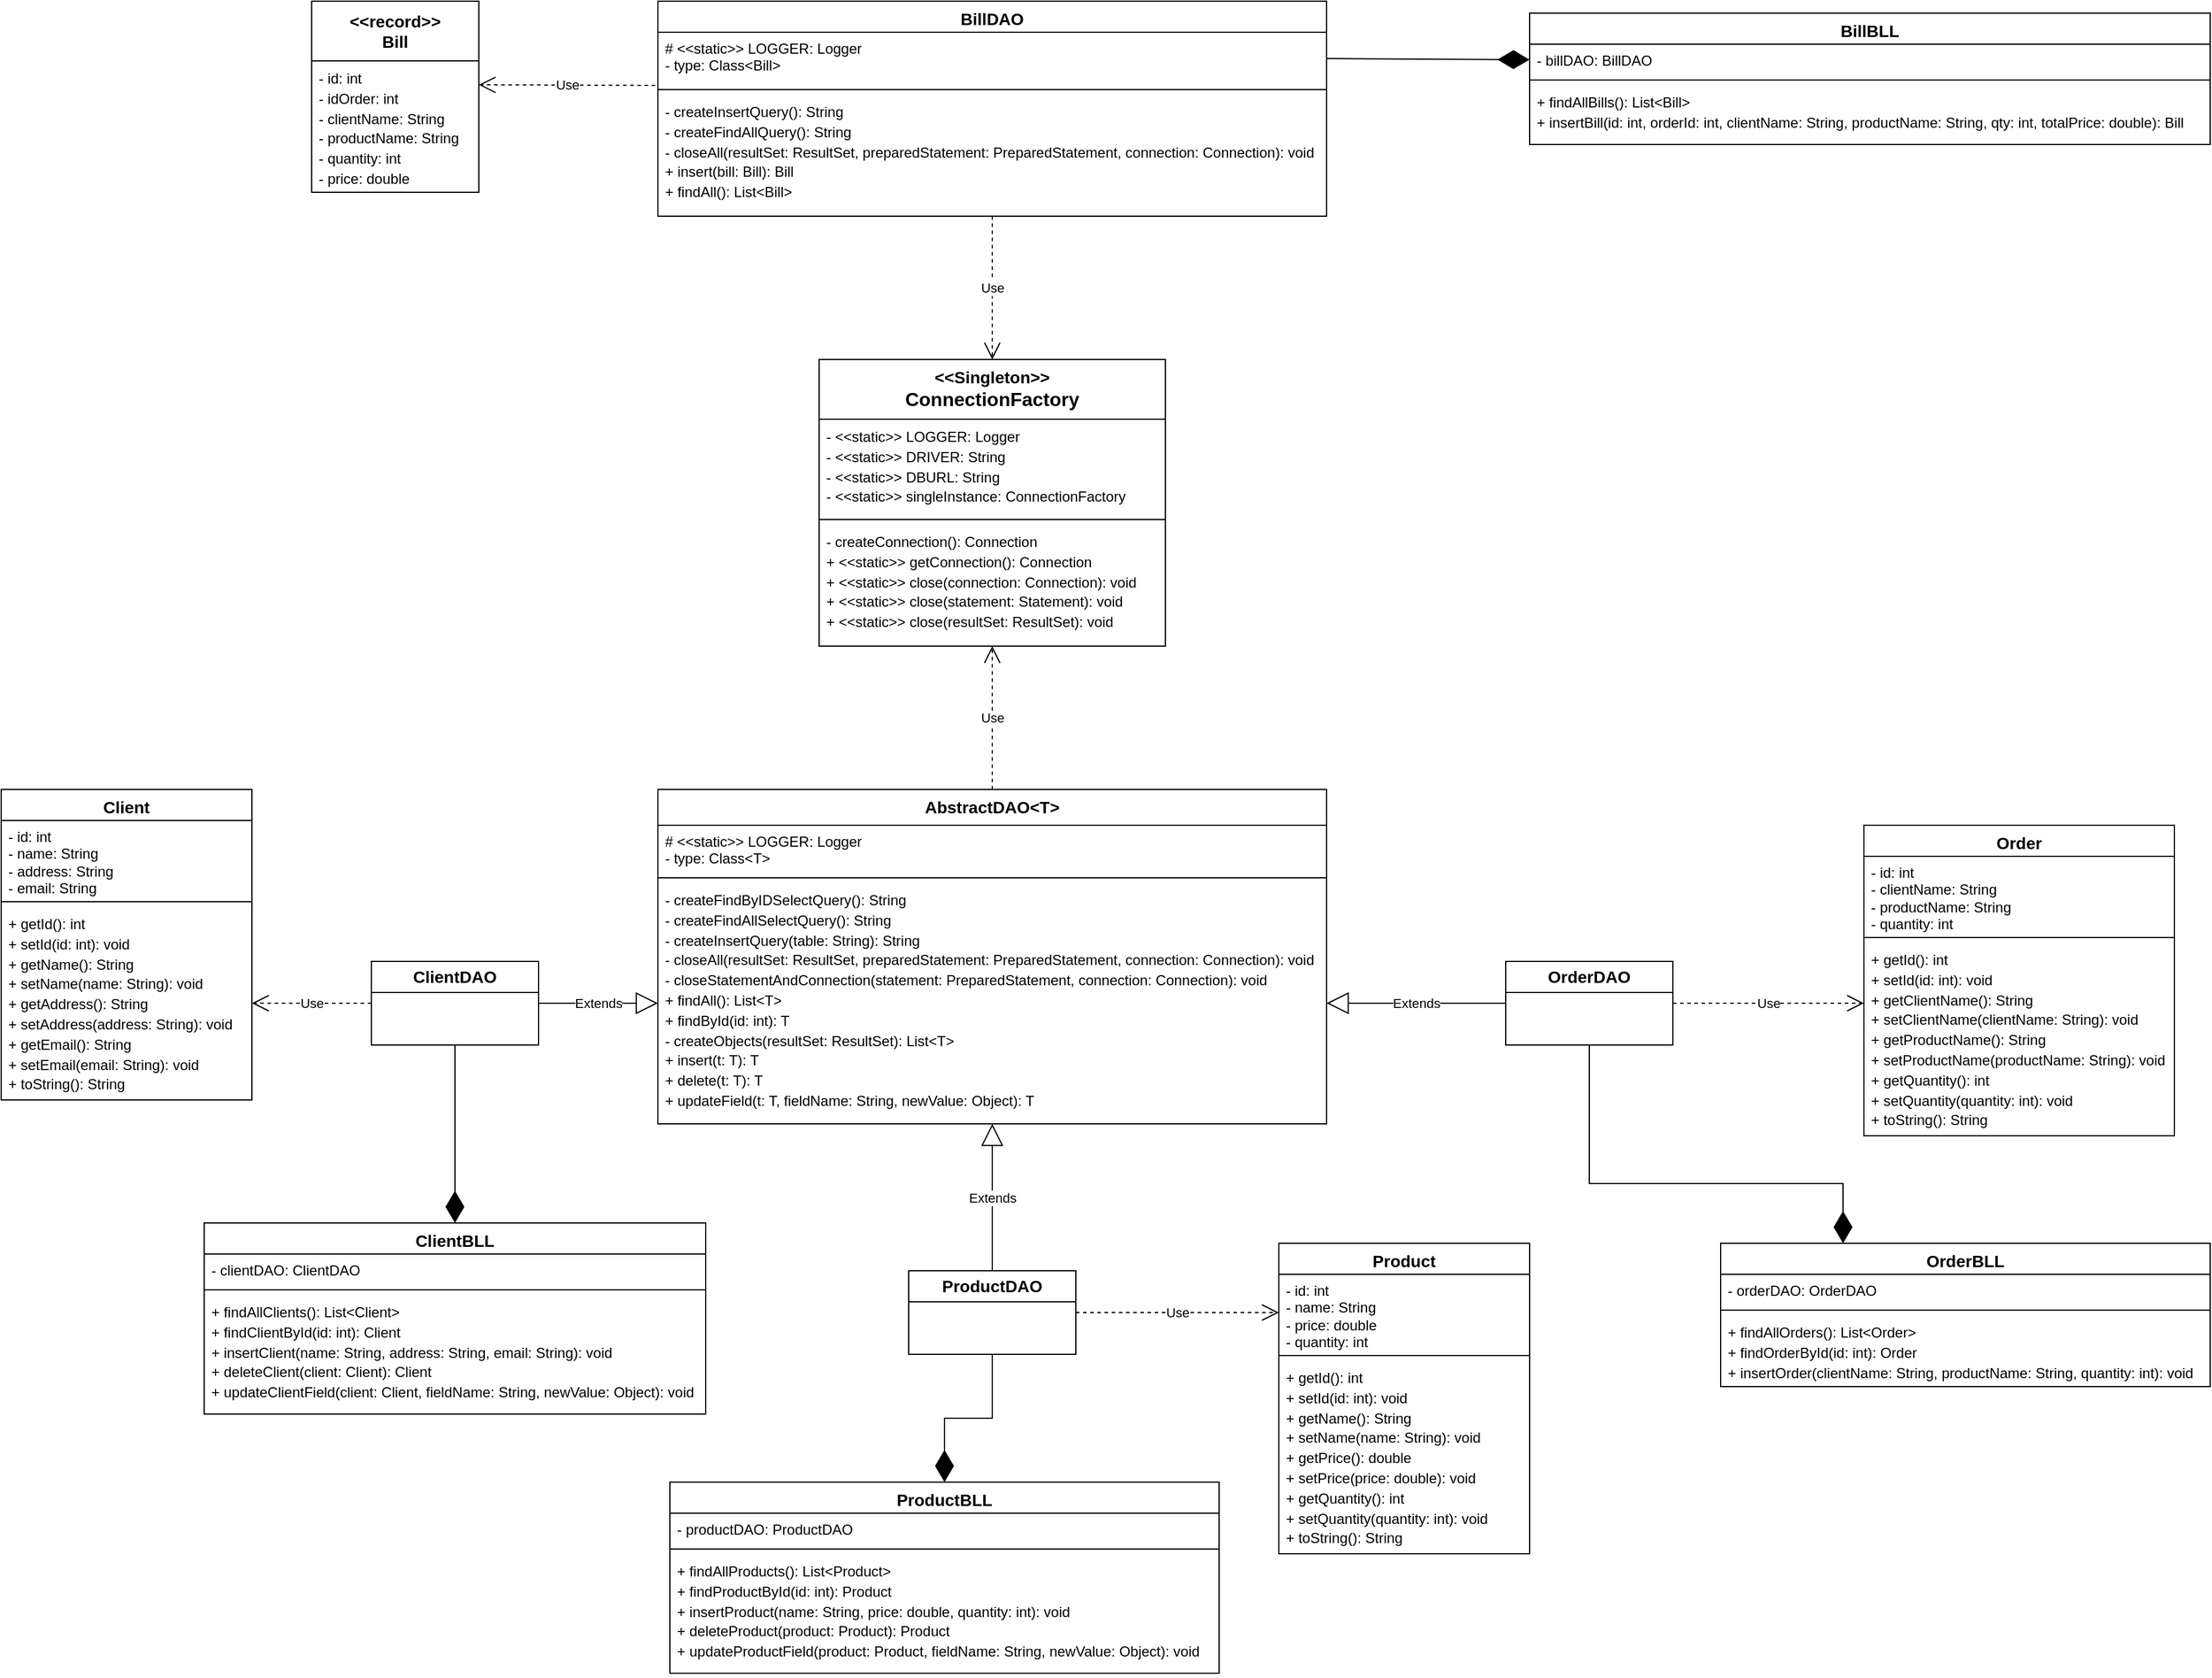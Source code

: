 <mxfile version="27.0.5">
  <diagram name="Page-1" id="NTlF6eVsKTg_fFWOEzUQ">
    <mxGraphModel dx="2403" dy="1633" grid="1" gridSize="10" guides="1" tooltips="1" connect="1" arrows="1" fold="1" page="1" pageScale="1" pageWidth="1100" pageHeight="850" math="0" shadow="0">
      <root>
        <mxCell id="0" />
        <mxCell id="1" parent="0" />
        <mxCell id="aXGKchKm-LHATg6tJ5OV-1" value="&lt;font style=&quot;font-size: 14px;&quot; face=&quot;Helvetica&quot;&gt;AbstractDAO&amp;lt;T&amp;gt;&lt;/font&gt;" style="swimlane;fontStyle=1;align=center;verticalAlign=top;childLayout=stackLayout;horizontal=1;startSize=30;horizontalStack=0;resizeParent=1;resizeParentMax=0;resizeLast=0;collapsible=1;marginBottom=0;whiteSpace=wrap;html=1;" vertex="1" parent="1">
          <mxGeometry x="-500" y="60" width="560" height="280" as="geometry" />
        </mxCell>
        <mxCell id="aXGKchKm-LHATg6tJ5OV-2" value="&lt;font style=&quot;font-size: 12px;&quot;&gt;# &amp;lt;&amp;lt;static&amp;gt;&amp;gt; LOGGER: Logger&lt;/font&gt;&lt;div&gt;- type: Class&amp;lt;T&amp;gt;&lt;br&gt;&lt;div&gt;&lt;font style=&quot;font-size: 12px;&quot;&gt;&amp;nbsp;&amp;nbsp;&lt;/font&gt;&lt;/div&gt;&lt;/div&gt;" style="text;strokeColor=none;fillColor=none;align=left;verticalAlign=top;spacingLeft=4;spacingRight=4;overflow=hidden;rotatable=0;points=[[0,0.5],[1,0.5]];portConstraint=eastwest;whiteSpace=wrap;html=1;" vertex="1" parent="aXGKchKm-LHATg6tJ5OV-1">
          <mxGeometry y="30" width="560" height="40" as="geometry" />
        </mxCell>
        <mxCell id="aXGKchKm-LHATg6tJ5OV-3" value="" style="line;strokeWidth=1;fillColor=none;align=left;verticalAlign=middle;spacingTop=-1;spacingLeft=3;spacingRight=3;rotatable=0;labelPosition=right;points=[];portConstraint=eastwest;strokeColor=inherit;" vertex="1" parent="aXGKchKm-LHATg6tJ5OV-1">
          <mxGeometry y="70" width="560" height="8" as="geometry" />
        </mxCell>
        <mxCell id="aXGKchKm-LHATg6tJ5OV-4" value="&lt;div style=&quot;line-height: 140%;&quot;&gt;- createFindByIDSelectQuery(): String&lt;div&gt;- createFindAllSelectQuery(): String&lt;/div&gt;&lt;div&gt;- createInsertQuery(table: String): String&lt;/div&gt;&lt;div&gt;- closeAll(resultSet: ResultSet, preparedStatement: PreparedStatement, connection: Connection): void&lt;/div&gt;&lt;div&gt;- closeStatementAndConnection(statement: PreparedStatement, connection: Connection): void&lt;/div&gt;&lt;div&gt;+ findAll(): List&amp;lt;T&amp;gt;&lt;/div&gt;&lt;div&gt;+ findById(id: int): T&lt;/div&gt;&lt;div&gt;- createObjects(resultSet: ResultSet): List&amp;lt;T&amp;gt;&lt;/div&gt;&lt;div&gt;+ insert(t: T): T&lt;/div&gt;&lt;div&gt;+ delete(t: T): T&lt;/div&gt;&lt;div&gt;+ updateField(t: T, fieldName: String, newValue: Object): T&lt;/div&gt;&lt;div&gt;&lt;/div&gt;&lt;/div&gt;" style="text;strokeColor=none;fillColor=none;align=left;verticalAlign=top;spacingLeft=4;spacingRight=4;overflow=hidden;rotatable=0;points=[[0,0.5],[1,0.5]];portConstraint=eastwest;whiteSpace=wrap;html=1;" vertex="1" parent="aXGKchKm-LHATg6tJ5OV-1">
          <mxGeometry y="78" width="560" height="202" as="geometry" />
        </mxCell>
        <mxCell id="aXGKchKm-LHATg6tJ5OV-5" value="&lt;font style=&quot;font-size: 14px;&quot;&gt;&lt;b&gt;ClientDAO&lt;/b&gt;&lt;/font&gt;" style="swimlane;fontStyle=0;childLayout=stackLayout;horizontal=1;startSize=26;fillColor=none;horizontalStack=0;resizeParent=1;resizeParentMax=0;resizeLast=0;collapsible=1;marginBottom=0;whiteSpace=wrap;html=1;" vertex="1" parent="1">
          <mxGeometry x="-740" y="204" width="140" height="70" as="geometry" />
        </mxCell>
        <mxCell id="aXGKchKm-LHATg6tJ5OV-9" value="Extends" style="endArrow=block;endSize=16;endFill=0;html=1;rounded=0;exitX=1;exitY=0.5;exitDx=0;exitDy=0;entryX=0;entryY=0.5;entryDx=0;entryDy=0;" edge="1" parent="1" source="aXGKchKm-LHATg6tJ5OV-5" target="aXGKchKm-LHATg6tJ5OV-4">
          <mxGeometry width="160" relative="1" as="geometry">
            <mxPoint x="-330" y="420" as="sourcePoint" />
            <mxPoint x="-170" y="420" as="targetPoint" />
          </mxGeometry>
        </mxCell>
        <mxCell id="aXGKchKm-LHATg6tJ5OV-10" value="&lt;font style=&quot;font-size: 14px;&quot;&gt;&lt;b&gt;ProductDAO&lt;/b&gt;&lt;/font&gt;" style="swimlane;fontStyle=0;childLayout=stackLayout;horizontal=1;startSize=26;fillColor=none;horizontalStack=0;resizeParent=1;resizeParentMax=0;resizeLast=0;collapsible=1;marginBottom=0;whiteSpace=wrap;html=1;" vertex="1" parent="1">
          <mxGeometry x="-290" y="463" width="140" height="70" as="geometry" />
        </mxCell>
        <mxCell id="aXGKchKm-LHATg6tJ5OV-12" value="Extends" style="endArrow=block;endSize=16;endFill=0;html=1;rounded=0;exitX=0.5;exitY=0;exitDx=0;exitDy=0;" edge="1" parent="1" source="aXGKchKm-LHATg6tJ5OV-10" target="aXGKchKm-LHATg6tJ5OV-4">
          <mxGeometry width="160" relative="1" as="geometry">
            <mxPoint x="-170" y="450" as="sourcePoint" />
            <mxPoint x="-51" y="330" as="targetPoint" />
          </mxGeometry>
        </mxCell>
        <mxCell id="aXGKchKm-LHATg6tJ5OV-13" value="&lt;font style=&quot;font-size: 14px;&quot;&gt;&lt;b&gt;OrderDAO&lt;/b&gt;&lt;/font&gt;" style="swimlane;fontStyle=0;childLayout=stackLayout;horizontal=1;startSize=26;fillColor=none;horizontalStack=0;resizeParent=1;resizeParentMax=0;resizeLast=0;collapsible=1;marginBottom=0;whiteSpace=wrap;html=1;" vertex="1" parent="1">
          <mxGeometry x="210" y="204" width="140" height="70" as="geometry" />
        </mxCell>
        <mxCell id="aXGKchKm-LHATg6tJ5OV-14" value="Extends" style="endArrow=block;endSize=16;endFill=0;html=1;rounded=0;exitX=0;exitY=0.5;exitDx=0;exitDy=0;entryX=1;entryY=0.5;entryDx=0;entryDy=0;" edge="1" parent="1" source="aXGKchKm-LHATg6tJ5OV-13" target="aXGKchKm-LHATg6tJ5OV-4">
          <mxGeometry width="160" relative="1" as="geometry">
            <mxPoint x="10" y="470" as="sourcePoint" />
            <mxPoint x="10" y="352" as="targetPoint" />
          </mxGeometry>
        </mxCell>
        <mxCell id="aXGKchKm-LHATg6tJ5OV-15" value="&lt;span style=&quot;font-size: 14px;&quot;&gt;BillDAO&lt;/span&gt;" style="swimlane;fontStyle=1;align=center;verticalAlign=top;childLayout=stackLayout;horizontal=1;startSize=26;horizontalStack=0;resizeParent=1;resizeParentMax=0;resizeLast=0;collapsible=1;marginBottom=0;whiteSpace=wrap;html=1;" vertex="1" parent="1">
          <mxGeometry x="-500" y="-600" width="560" height="180" as="geometry" />
        </mxCell>
        <mxCell id="aXGKchKm-LHATg6tJ5OV-16" value="# &amp;lt;&amp;lt;static&amp;gt;&amp;gt; LOGGER: Logger&lt;div&gt;- type: Class&amp;lt;Bill&amp;gt;&amp;nbsp;&lt;/div&gt;" style="text;strokeColor=none;fillColor=none;align=left;verticalAlign=top;spacingLeft=4;spacingRight=4;overflow=hidden;rotatable=0;points=[[0,0.5],[1,0.5]];portConstraint=eastwest;whiteSpace=wrap;html=1;" vertex="1" parent="aXGKchKm-LHATg6tJ5OV-15">
          <mxGeometry y="26" width="560" height="44" as="geometry" />
        </mxCell>
        <mxCell id="aXGKchKm-LHATg6tJ5OV-17" value="" style="line;strokeWidth=1;fillColor=none;align=left;verticalAlign=middle;spacingTop=-1;spacingLeft=3;spacingRight=3;rotatable=0;labelPosition=right;points=[];portConstraint=eastwest;strokeColor=inherit;" vertex="1" parent="aXGKchKm-LHATg6tJ5OV-15">
          <mxGeometry y="70" width="560" height="8" as="geometry" />
        </mxCell>
        <mxCell id="aXGKchKm-LHATg6tJ5OV-18" value="&lt;div style=&quot;line-height: 140%;&quot;&gt;- createInsertQuery(): String&lt;div&gt;- createFindAllQuery(): String&lt;/div&gt;&lt;div&gt;- closeAll(resultSet: ResultSet, preparedStatement: PreparedStatement, connection: Connection): void&lt;/div&gt;&lt;div&gt;+ insert(bill: Bill): Bill&lt;/div&gt;&lt;div&gt;+ findAll(): List&amp;lt;Bill&amp;gt;&lt;/div&gt;&lt;/div&gt;" style="text;strokeColor=none;fillColor=none;align=left;verticalAlign=top;spacingLeft=4;spacingRight=4;overflow=hidden;rotatable=0;points=[[0,0.5],[1,0.5]];portConstraint=eastwest;whiteSpace=wrap;html=1;" vertex="1" parent="aXGKchKm-LHATg6tJ5OV-15">
          <mxGeometry y="78" width="560" height="102" as="geometry" />
        </mxCell>
        <mxCell id="aXGKchKm-LHATg6tJ5OV-19" value="&lt;font style=&quot;font-size: 14px;&quot;&gt;Client&lt;/font&gt;" style="swimlane;fontStyle=1;align=center;verticalAlign=top;childLayout=stackLayout;horizontal=1;startSize=26;horizontalStack=0;resizeParent=1;resizeParentMax=0;resizeLast=0;collapsible=1;marginBottom=0;whiteSpace=wrap;html=1;" vertex="1" parent="1">
          <mxGeometry x="-1050" y="60" width="210" height="260" as="geometry" />
        </mxCell>
        <mxCell id="aXGKchKm-LHATg6tJ5OV-20" value="- id: int&lt;div&gt;- name: String&lt;/div&gt;&lt;div&gt;- address: String&lt;/div&gt;&lt;div&gt;- email: String&lt;/div&gt;" style="text;strokeColor=none;fillColor=none;align=left;verticalAlign=top;spacingLeft=4;spacingRight=4;overflow=hidden;rotatable=0;points=[[0,0.5],[1,0.5]];portConstraint=eastwest;whiteSpace=wrap;html=1;" vertex="1" parent="aXGKchKm-LHATg6tJ5OV-19">
          <mxGeometry y="26" width="210" height="64" as="geometry" />
        </mxCell>
        <mxCell id="aXGKchKm-LHATg6tJ5OV-21" value="" style="line;strokeWidth=1;fillColor=none;align=left;verticalAlign=middle;spacingTop=-1;spacingLeft=3;spacingRight=3;rotatable=0;labelPosition=right;points=[];portConstraint=eastwest;strokeColor=inherit;" vertex="1" parent="aXGKchKm-LHATg6tJ5OV-19">
          <mxGeometry y="90" width="210" height="8" as="geometry" />
        </mxCell>
        <mxCell id="aXGKchKm-LHATg6tJ5OV-22" value="&lt;div style=&quot;line-height: 140%;&quot;&gt;+ getId(): int&lt;div&gt;+ setId(id: int): void&lt;/div&gt;&lt;div&gt;+ getName(): String&lt;/div&gt;&lt;div&gt;+ setName(name: String): void&lt;/div&gt;&lt;div&gt;+ getAddress(): String&lt;/div&gt;&lt;div&gt;+ setAddress(address: String): void&lt;/div&gt;&lt;div&gt;+ getEmail(): String&lt;/div&gt;&lt;div&gt;+ setEmail(email: String): void&lt;/div&gt;&lt;div&gt;+ toString(): String&lt;/div&gt;&lt;/div&gt;" style="text;strokeColor=none;fillColor=none;align=left;verticalAlign=top;spacingLeft=4;spacingRight=4;overflow=hidden;rotatable=0;points=[[0,0.5],[1,0.5]];portConstraint=eastwest;whiteSpace=wrap;html=1;" vertex="1" parent="aXGKchKm-LHATg6tJ5OV-19">
          <mxGeometry y="98" width="210" height="162" as="geometry" />
        </mxCell>
        <mxCell id="aXGKchKm-LHATg6tJ5OV-23" value="Use" style="endArrow=open;endSize=12;dashed=1;html=1;rounded=0;exitX=0;exitY=0.5;exitDx=0;exitDy=0;entryX=1;entryY=0.5;entryDx=0;entryDy=0;" edge="1" parent="1" source="aXGKchKm-LHATg6tJ5OV-5" target="aXGKchKm-LHATg6tJ5OV-22">
          <mxGeometry width="160" relative="1" as="geometry">
            <mxPoint x="-670" y="330" as="sourcePoint" />
            <mxPoint x="-900" y="241" as="targetPoint" />
          </mxGeometry>
        </mxCell>
        <mxCell id="aXGKchKm-LHATg6tJ5OV-24" value="&lt;font style=&quot;font-size: 14px;&quot;&gt;Order&lt;/font&gt;" style="swimlane;fontStyle=1;align=center;verticalAlign=top;childLayout=stackLayout;horizontal=1;startSize=26;horizontalStack=0;resizeParent=1;resizeParentMax=0;resizeLast=0;collapsible=1;marginBottom=0;whiteSpace=wrap;html=1;" vertex="1" parent="1">
          <mxGeometry x="510" y="90" width="260" height="260" as="geometry" />
        </mxCell>
        <mxCell id="aXGKchKm-LHATg6tJ5OV-25" value="- id: int&lt;div&gt;- clientName: String&lt;/div&gt;&lt;div&gt;- productName: String&lt;/div&gt;&lt;div&gt;- quantity: int&lt;/div&gt;" style="text;strokeColor=none;fillColor=none;align=left;verticalAlign=top;spacingLeft=4;spacingRight=4;overflow=hidden;rotatable=0;points=[[0,0.5],[1,0.5]];portConstraint=eastwest;whiteSpace=wrap;html=1;" vertex="1" parent="aXGKchKm-LHATg6tJ5OV-24">
          <mxGeometry y="26" width="260" height="64" as="geometry" />
        </mxCell>
        <mxCell id="aXGKchKm-LHATg6tJ5OV-26" value="" style="line;strokeWidth=1;fillColor=none;align=left;verticalAlign=middle;spacingTop=-1;spacingLeft=3;spacingRight=3;rotatable=0;labelPosition=right;points=[];portConstraint=eastwest;strokeColor=inherit;" vertex="1" parent="aXGKchKm-LHATg6tJ5OV-24">
          <mxGeometry y="90" width="260" height="8" as="geometry" />
        </mxCell>
        <mxCell id="aXGKchKm-LHATg6tJ5OV-27" value="&lt;div style=&quot;line-height: 140%;&quot;&gt;+ getId(): int&lt;div&gt;+ setId(id: int): void&lt;/div&gt;&lt;div&gt;+ getClientName(): String&lt;/div&gt;&lt;div&gt;+ setClientName(clientName: String): void&lt;/div&gt;&lt;div&gt;+ getProductName(): String&lt;/div&gt;&lt;div&gt;+ setProductName(productName: String): void&lt;/div&gt;&lt;div&gt;+ getQuantity(): int&lt;/div&gt;&lt;div&gt;+ setQuantity(quantity: int): void&lt;/div&gt;&lt;div&gt;+ toString(): String&lt;/div&gt;&lt;/div&gt;" style="text;strokeColor=none;fillColor=none;align=left;verticalAlign=top;spacingLeft=4;spacingRight=4;overflow=hidden;rotatable=0;points=[[0,0.5],[1,0.5]];portConstraint=eastwest;whiteSpace=wrap;html=1;" vertex="1" parent="aXGKchKm-LHATg6tJ5OV-24">
          <mxGeometry y="98" width="260" height="162" as="geometry" />
        </mxCell>
        <mxCell id="aXGKchKm-LHATg6tJ5OV-28" value="Use" style="endArrow=open;endSize=12;dashed=1;html=1;rounded=0;exitX=1;exitY=0.5;exitDx=0;exitDy=0;" edge="1" parent="1" source="aXGKchKm-LHATg6tJ5OV-13">
          <mxGeometry width="160" relative="1" as="geometry">
            <mxPoint x="570" y="160" as="sourcePoint" />
            <mxPoint x="510" y="239" as="targetPoint" />
          </mxGeometry>
        </mxCell>
        <mxCell id="aXGKchKm-LHATg6tJ5OV-29" value="&lt;font style=&quot;font-size: 14px;&quot;&gt;Product&lt;/font&gt;" style="swimlane;fontStyle=1;align=center;verticalAlign=top;childLayout=stackLayout;horizontal=1;startSize=26;horizontalStack=0;resizeParent=1;resizeParentMax=0;resizeLast=0;collapsible=1;marginBottom=0;whiteSpace=wrap;html=1;" vertex="1" parent="1">
          <mxGeometry x="20" y="440" width="210" height="260" as="geometry" />
        </mxCell>
        <mxCell id="aXGKchKm-LHATg6tJ5OV-30" value="- id: int&lt;div&gt;- name: String&lt;/div&gt;&lt;div&gt;- price: double&lt;/div&gt;&lt;div&gt;- quantity: int&lt;/div&gt;" style="text;strokeColor=none;fillColor=none;align=left;verticalAlign=top;spacingLeft=4;spacingRight=4;overflow=hidden;rotatable=0;points=[[0,0.5],[1,0.5]];portConstraint=eastwest;whiteSpace=wrap;html=1;" vertex="1" parent="aXGKchKm-LHATg6tJ5OV-29">
          <mxGeometry y="26" width="210" height="64" as="geometry" />
        </mxCell>
        <mxCell id="aXGKchKm-LHATg6tJ5OV-31" value="" style="line;strokeWidth=1;fillColor=none;align=left;verticalAlign=middle;spacingTop=-1;spacingLeft=3;spacingRight=3;rotatable=0;labelPosition=right;points=[];portConstraint=eastwest;strokeColor=inherit;" vertex="1" parent="aXGKchKm-LHATg6tJ5OV-29">
          <mxGeometry y="90" width="210" height="8" as="geometry" />
        </mxCell>
        <mxCell id="aXGKchKm-LHATg6tJ5OV-32" value="&lt;div style=&quot;line-height: 140%;&quot;&gt;+ getId(): int&lt;div&gt;+ setId(id: int): void&lt;/div&gt;&lt;div&gt;+ getName(): String&lt;/div&gt;&lt;div&gt;+ setName(name: String): void&lt;/div&gt;&lt;div&gt;+ getPrice(): double&lt;/div&gt;&lt;div&gt;+ setPrice(price: double): void&lt;/div&gt;&lt;div&gt;+ getQuantity(): int&lt;/div&gt;&lt;div&gt;+ setQuantity(quantity: int): void&lt;/div&gt;&lt;div&gt;+ toString(): String&lt;/div&gt;&lt;/div&gt;" style="text;strokeColor=none;fillColor=none;align=left;verticalAlign=top;spacingLeft=4;spacingRight=4;overflow=hidden;rotatable=0;points=[[0,0.5],[1,0.5]];portConstraint=eastwest;whiteSpace=wrap;html=1;" vertex="1" parent="aXGKchKm-LHATg6tJ5OV-29">
          <mxGeometry y="98" width="210" height="162" as="geometry" />
        </mxCell>
        <mxCell id="aXGKchKm-LHATg6tJ5OV-34" value="Use" style="endArrow=open;endSize=12;dashed=1;html=1;rounded=0;exitX=1;exitY=0.5;exitDx=0;exitDy=0;entryX=0;entryY=0.5;entryDx=0;entryDy=0;" edge="1" parent="1" source="aXGKchKm-LHATg6tJ5OV-10" target="aXGKchKm-LHATg6tJ5OV-30">
          <mxGeometry width="160" relative="1" as="geometry">
            <mxPoint x="-80" y="424" as="sourcePoint" />
            <mxPoint x="90" y="424" as="targetPoint" />
          </mxGeometry>
        </mxCell>
        <mxCell id="aXGKchKm-LHATg6tJ5OV-35" value="&lt;span style=&quot;font-size: 14px;&quot;&gt;&lt;b&gt;&amp;lt;&amp;lt;record&amp;gt;&amp;gt;&lt;/b&gt;&lt;/span&gt;&lt;div&gt;&lt;span style=&quot;font-size: 14px;&quot;&gt;&lt;b&gt;Bill&lt;/b&gt;&lt;/span&gt;&lt;/div&gt;" style="swimlane;fontStyle=0;childLayout=stackLayout;horizontal=1;startSize=50;fillColor=none;horizontalStack=0;resizeParent=1;resizeParentMax=0;resizeLast=0;collapsible=1;marginBottom=0;whiteSpace=wrap;html=1;" vertex="1" parent="1">
          <mxGeometry x="-790" y="-600" width="140" height="160" as="geometry" />
        </mxCell>
        <mxCell id="aXGKchKm-LHATg6tJ5OV-38" value="&lt;div style=&quot;line-height: 140%;&quot;&gt;&lt;div&gt;&lt;span style=&quot;background-color: transparent; color: light-dark(rgb(0, 0, 0), rgb(255, 255, 255));&quot;&gt;- id: int&lt;/span&gt;&lt;/div&gt;&lt;div&gt;&lt;span style=&quot;background-color: transparent; color: light-dark(rgb(0, 0, 0), rgb(255, 255, 255));&quot;&gt;- idOrder: int&lt;/span&gt;&lt;/div&gt;&lt;div&gt;&lt;span style=&quot;background-color: transparent; color: light-dark(rgb(0, 0, 0), rgb(255, 255, 255));&quot;&gt;- clientName: String&lt;/span&gt;&lt;/div&gt;&lt;div&gt;- productName: String&lt;/div&gt;&lt;div&gt;- quantity: int&lt;/div&gt;&lt;div&gt;- price: double&lt;/div&gt;&lt;/div&gt;" style="text;strokeColor=none;fillColor=none;align=left;verticalAlign=top;spacingLeft=4;spacingRight=4;overflow=hidden;rotatable=0;points=[[0,0.5],[1,0.5]];portConstraint=eastwest;whiteSpace=wrap;html=1;" vertex="1" parent="aXGKchKm-LHATg6tJ5OV-35">
          <mxGeometry y="50" width="140" height="110" as="geometry" />
        </mxCell>
        <mxCell id="aXGKchKm-LHATg6tJ5OV-39" value="Use" style="endArrow=open;endSize=12;dashed=1;html=1;rounded=0;exitX=-0.004;exitY=1.011;exitDx=0;exitDy=0;entryX=1;entryY=0.182;entryDx=0;entryDy=0;exitPerimeter=0;entryPerimeter=0;" edge="1" parent="1" source="aXGKchKm-LHATg6tJ5OV-16" target="aXGKchKm-LHATg6tJ5OV-38">
          <mxGeometry width="160" relative="1" as="geometry">
            <mxPoint x="-540" y="-530" as="sourcePoint" />
            <mxPoint x="-640" y="-530" as="targetPoint" />
          </mxGeometry>
        </mxCell>
        <mxCell id="aXGKchKm-LHATg6tJ5OV-40" value="&lt;font style=&quot;font-size: 14px;&quot;&gt;ClientBLL&lt;/font&gt;" style="swimlane;fontStyle=1;align=center;verticalAlign=top;childLayout=stackLayout;horizontal=1;startSize=26;horizontalStack=0;resizeParent=1;resizeParentMax=0;resizeLast=0;collapsible=1;marginBottom=0;whiteSpace=wrap;html=1;" vertex="1" parent="1">
          <mxGeometry x="-880" y="423" width="420" height="160" as="geometry" />
        </mxCell>
        <mxCell id="aXGKchKm-LHATg6tJ5OV-41" value="- clientDAO: ClientDAO" style="text;strokeColor=none;fillColor=none;align=left;verticalAlign=top;spacingLeft=4;spacingRight=4;overflow=hidden;rotatable=0;points=[[0,0.5],[1,0.5]];portConstraint=eastwest;whiteSpace=wrap;html=1;" vertex="1" parent="aXGKchKm-LHATg6tJ5OV-40">
          <mxGeometry y="26" width="420" height="26" as="geometry" />
        </mxCell>
        <mxCell id="aXGKchKm-LHATg6tJ5OV-42" value="" style="line;strokeWidth=1;fillColor=none;align=left;verticalAlign=middle;spacingTop=-1;spacingLeft=3;spacingRight=3;rotatable=0;labelPosition=right;points=[];portConstraint=eastwest;strokeColor=inherit;" vertex="1" parent="aXGKchKm-LHATg6tJ5OV-40">
          <mxGeometry y="52" width="420" height="8" as="geometry" />
        </mxCell>
        <mxCell id="aXGKchKm-LHATg6tJ5OV-43" value="&lt;div style=&quot;line-height: 140%;&quot;&gt;+ findAllClients(): List&amp;lt;Client&amp;gt;&lt;div&gt;+ findClientById(id: int): Client&lt;/div&gt;&lt;div&gt;+ insertClient(name: String, address: String, email: String): void&lt;/div&gt;&lt;div&gt;+ deleteClient(client: Client): Client&lt;/div&gt;&lt;div&gt;+ updateClientField(client: Client, fieldName: String, newValue: Object): void&amp;nbsp;&lt;/div&gt;&lt;/div&gt;" style="text;strokeColor=none;fillColor=none;align=left;verticalAlign=top;spacingLeft=4;spacingRight=4;overflow=hidden;rotatable=0;points=[[0,0.5],[1,0.5]];portConstraint=eastwest;whiteSpace=wrap;html=1;" vertex="1" parent="aXGKchKm-LHATg6tJ5OV-40">
          <mxGeometry y="60" width="420" height="100" as="geometry" />
        </mxCell>
        <mxCell id="aXGKchKm-LHATg6tJ5OV-44" value="" style="endArrow=diamondThin;endFill=1;endSize=24;html=1;rounded=0;exitX=0.5;exitY=1;exitDx=0;exitDy=0;entryX=0.5;entryY=0;entryDx=0;entryDy=0;" edge="1" parent="1" source="aXGKchKm-LHATg6tJ5OV-5" target="aXGKchKm-LHATg6tJ5OV-40">
          <mxGeometry width="160" relative="1" as="geometry">
            <mxPoint x="-860" y="400" as="sourcePoint" />
            <mxPoint x="-700" y="400" as="targetPoint" />
          </mxGeometry>
        </mxCell>
        <mxCell id="aXGKchKm-LHATg6tJ5OV-46" value="&lt;font style=&quot;font-size: 14px;&quot;&gt;ProductBLL&lt;/font&gt;" style="swimlane;fontStyle=1;align=center;verticalAlign=top;childLayout=stackLayout;horizontal=1;startSize=26;horizontalStack=0;resizeParent=1;resizeParentMax=0;resizeLast=0;collapsible=1;marginBottom=0;whiteSpace=wrap;html=1;" vertex="1" parent="1">
          <mxGeometry x="-490" y="640" width="460" height="160" as="geometry" />
        </mxCell>
        <mxCell id="aXGKchKm-LHATg6tJ5OV-47" value="- productDAO: ProductDAO" style="text;strokeColor=none;fillColor=none;align=left;verticalAlign=top;spacingLeft=4;spacingRight=4;overflow=hidden;rotatable=0;points=[[0,0.5],[1,0.5]];portConstraint=eastwest;whiteSpace=wrap;html=1;" vertex="1" parent="aXGKchKm-LHATg6tJ5OV-46">
          <mxGeometry y="26" width="460" height="26" as="geometry" />
        </mxCell>
        <mxCell id="aXGKchKm-LHATg6tJ5OV-48" value="" style="line;strokeWidth=1;fillColor=none;align=left;verticalAlign=middle;spacingTop=-1;spacingLeft=3;spacingRight=3;rotatable=0;labelPosition=right;points=[];portConstraint=eastwest;strokeColor=inherit;" vertex="1" parent="aXGKchKm-LHATg6tJ5OV-46">
          <mxGeometry y="52" width="460" height="8" as="geometry" />
        </mxCell>
        <mxCell id="aXGKchKm-LHATg6tJ5OV-49" value="&lt;div style=&quot;line-height: 140%;&quot;&gt;+ findAllProducts(): List&amp;lt;Product&amp;gt;&lt;div&gt;+ findProductById(id: int): Product&lt;/div&gt;&lt;div&gt;+ insertProduct(name: String, price: double, quantity: int): void&lt;/div&gt;&lt;div&gt;+ deleteProduct(product: Product): Product&lt;/div&gt;&lt;div&gt;+ updateProductField(product: Product, fieldName: String, newValue: Object): void&amp;nbsp;&lt;/div&gt;&lt;/div&gt;" style="text;strokeColor=none;fillColor=none;align=left;verticalAlign=top;spacingLeft=4;spacingRight=4;overflow=hidden;rotatable=0;points=[[0,0.5],[1,0.5]];portConstraint=eastwest;whiteSpace=wrap;html=1;" vertex="1" parent="aXGKchKm-LHATg6tJ5OV-46">
          <mxGeometry y="60" width="460" height="100" as="geometry" />
        </mxCell>
        <mxCell id="aXGKchKm-LHATg6tJ5OV-50" value="" style="endArrow=diamondThin;endFill=1;endSize=24;html=1;rounded=0;exitX=0.5;exitY=1;exitDx=0;exitDy=0;entryX=0.5;entryY=0;entryDx=0;entryDy=0;edgeStyle=orthogonalEdgeStyle;" edge="1" parent="1" source="aXGKchKm-LHATg6tJ5OV-10" target="aXGKchKm-LHATg6tJ5OV-46">
          <mxGeometry width="160" relative="1" as="geometry">
            <mxPoint x="-210" y="580" as="sourcePoint" />
            <mxPoint x="-210" y="729" as="targetPoint" />
          </mxGeometry>
        </mxCell>
        <mxCell id="aXGKchKm-LHATg6tJ5OV-51" value="&lt;font style=&quot;font-size: 14px;&quot;&gt;OrderBLL&lt;/font&gt;" style="swimlane;fontStyle=1;align=center;verticalAlign=top;childLayout=stackLayout;horizontal=1;startSize=26;horizontalStack=0;resizeParent=1;resizeParentMax=0;resizeLast=0;collapsible=1;marginBottom=0;whiteSpace=wrap;html=1;" vertex="1" parent="1">
          <mxGeometry x="390" y="440" width="410" height="120" as="geometry" />
        </mxCell>
        <mxCell id="aXGKchKm-LHATg6tJ5OV-52" value="- orderDAO: OrderDAO" style="text;strokeColor=none;fillColor=none;align=left;verticalAlign=top;spacingLeft=4;spacingRight=4;overflow=hidden;rotatable=0;points=[[0,0.5],[1,0.5]];portConstraint=eastwest;whiteSpace=wrap;html=1;" vertex="1" parent="aXGKchKm-LHATg6tJ5OV-51">
          <mxGeometry y="26" width="410" height="26" as="geometry" />
        </mxCell>
        <mxCell id="aXGKchKm-LHATg6tJ5OV-53" value="" style="line;strokeWidth=1;fillColor=none;align=left;verticalAlign=middle;spacingTop=-1;spacingLeft=3;spacingRight=3;rotatable=0;labelPosition=right;points=[];portConstraint=eastwest;strokeColor=inherit;" vertex="1" parent="aXGKchKm-LHATg6tJ5OV-51">
          <mxGeometry y="52" width="410" height="8" as="geometry" />
        </mxCell>
        <mxCell id="aXGKchKm-LHATg6tJ5OV-54" value="&lt;div style=&quot;line-height: 140%;&quot;&gt;+ findAllOrders(): List&amp;lt;Order&amp;gt;&lt;div&gt;+ findOrderById(id: int): Order&lt;/div&gt;&lt;div&gt;+ insertOrder(clientName: String, productName: String, quantity: int): void&lt;span style=&quot;background-color: transparent; color: light-dark(rgb(0, 0, 0), rgb(255, 255, 255));&quot;&gt;&amp;nbsp;&lt;/span&gt;&lt;/div&gt;&lt;/div&gt;" style="text;strokeColor=none;fillColor=none;align=left;verticalAlign=top;spacingLeft=4;spacingRight=4;overflow=hidden;rotatable=0;points=[[0,0.5],[1,0.5]];portConstraint=eastwest;whiteSpace=wrap;html=1;" vertex="1" parent="aXGKchKm-LHATg6tJ5OV-51">
          <mxGeometry y="60" width="410" height="60" as="geometry" />
        </mxCell>
        <mxCell id="aXGKchKm-LHATg6tJ5OV-55" value="" style="endArrow=diamondThin;endFill=1;endSize=24;html=1;rounded=0;exitX=0.5;exitY=1;exitDx=0;exitDy=0;entryX=0.25;entryY=0;entryDx=0;entryDy=0;edgeStyle=orthogonalEdgeStyle;" edge="1" parent="1" source="aXGKchKm-LHATg6tJ5OV-13" target="aXGKchKm-LHATg6tJ5OV-51">
          <mxGeometry width="160" relative="1" as="geometry">
            <mxPoint x="380" y="380" as="sourcePoint" />
            <mxPoint x="340" y="487" as="targetPoint" />
            <Array as="points">
              <mxPoint x="280" y="390" />
              <mxPoint x="493" y="390" />
            </Array>
          </mxGeometry>
        </mxCell>
        <mxCell id="aXGKchKm-LHATg6tJ5OV-56" value="&lt;font style=&quot;font-size: 14px;&quot;&gt;BillBLL&lt;/font&gt;" style="swimlane;fontStyle=1;align=center;verticalAlign=top;childLayout=stackLayout;horizontal=1;startSize=26;horizontalStack=0;resizeParent=1;resizeParentMax=0;resizeLast=0;collapsible=1;marginBottom=0;whiteSpace=wrap;html=1;" vertex="1" parent="1">
          <mxGeometry x="230" y="-590" width="570" height="110" as="geometry" />
        </mxCell>
        <mxCell id="aXGKchKm-LHATg6tJ5OV-57" value="- billDAO: BillDAO" style="text;strokeColor=none;fillColor=none;align=left;verticalAlign=top;spacingLeft=4;spacingRight=4;overflow=hidden;rotatable=0;points=[[0,0.5],[1,0.5]];portConstraint=eastwest;whiteSpace=wrap;html=1;" vertex="1" parent="aXGKchKm-LHATg6tJ5OV-56">
          <mxGeometry y="26" width="570" height="26" as="geometry" />
        </mxCell>
        <mxCell id="aXGKchKm-LHATg6tJ5OV-58" value="" style="line;strokeWidth=1;fillColor=none;align=left;verticalAlign=middle;spacingTop=-1;spacingLeft=3;spacingRight=3;rotatable=0;labelPosition=right;points=[];portConstraint=eastwest;strokeColor=inherit;" vertex="1" parent="aXGKchKm-LHATg6tJ5OV-56">
          <mxGeometry y="52" width="570" height="8" as="geometry" />
        </mxCell>
        <mxCell id="aXGKchKm-LHATg6tJ5OV-59" value="&lt;div style=&quot;line-height: 140%;&quot;&gt;+ findAllBills(): List&amp;lt;Bill&amp;gt;&lt;div&gt;+ insertBill(id: int, orderId: int, clientName: String, productName: String, qty: int, totalPrice: double): Bill&lt;span style=&quot;background-color: transparent; color: light-dark(rgb(0, 0, 0), rgb(255, 255, 255));&quot;&gt;&amp;nbsp;&lt;/span&gt;&lt;/div&gt;&lt;/div&gt;" style="text;strokeColor=none;fillColor=none;align=left;verticalAlign=top;spacingLeft=4;spacingRight=4;overflow=hidden;rotatable=0;points=[[0,0.5],[1,0.5]];portConstraint=eastwest;whiteSpace=wrap;html=1;" vertex="1" parent="aXGKchKm-LHATg6tJ5OV-56">
          <mxGeometry y="60" width="570" height="50" as="geometry" />
        </mxCell>
        <mxCell id="aXGKchKm-LHATg6tJ5OV-60" value="" style="endArrow=diamondThin;endFill=1;endSize=24;html=1;rounded=0;exitX=1;exitY=0.5;exitDx=0;exitDy=0;entryX=0;entryY=0.5;entryDx=0;entryDy=0;" edge="1" parent="1" source="aXGKchKm-LHATg6tJ5OV-16" target="aXGKchKm-LHATg6tJ5OV-57">
          <mxGeometry width="160" relative="1" as="geometry">
            <mxPoint x="230" y="-740" as="sourcePoint" />
            <mxPoint x="210" y="-540" as="targetPoint" />
          </mxGeometry>
        </mxCell>
        <mxCell id="aXGKchKm-LHATg6tJ5OV-61" value="&lt;font style=&quot;font-size: 14px;&quot;&gt;&amp;lt;&amp;lt;Singleton&amp;gt;&amp;gt;&lt;/font&gt;&lt;div&gt;&lt;font size=&quot;3&quot;&gt;ConnectionFactory&lt;/font&gt;&lt;/div&gt;" style="swimlane;fontStyle=1;align=center;verticalAlign=top;childLayout=stackLayout;horizontal=1;startSize=50;horizontalStack=0;resizeParent=1;resizeParentMax=0;resizeLast=0;collapsible=1;marginBottom=0;whiteSpace=wrap;html=1;" vertex="1" parent="1">
          <mxGeometry x="-365" y="-300" width="290" height="240" as="geometry" />
        </mxCell>
        <mxCell id="aXGKchKm-LHATg6tJ5OV-62" value="&lt;div style=&quot;line-height: 140%;&quot;&gt;- &amp;lt;&amp;lt;static&amp;gt;&amp;gt; LOGGER: Logger&lt;div&gt;- &amp;lt;&amp;lt;static&amp;gt;&amp;gt; DRIVER: String&lt;/div&gt;&lt;div&gt;- &amp;lt;&amp;lt;static&amp;gt;&amp;gt; DBURL: String&lt;/div&gt;&lt;div&gt;- &amp;lt;&amp;lt;static&amp;gt;&amp;gt; singleInstance: ConnectionFactory&lt;/div&gt;&lt;/div&gt;" style="text;strokeColor=none;fillColor=none;align=left;verticalAlign=top;spacingLeft=4;spacingRight=4;overflow=hidden;rotatable=0;points=[[0,0.5],[1,0.5]];portConstraint=eastwest;whiteSpace=wrap;html=1;" vertex="1" parent="aXGKchKm-LHATg6tJ5OV-61">
          <mxGeometry y="50" width="290" height="80" as="geometry" />
        </mxCell>
        <mxCell id="aXGKchKm-LHATg6tJ5OV-63" value="" style="line;strokeWidth=1;fillColor=none;align=left;verticalAlign=middle;spacingTop=-1;spacingLeft=3;spacingRight=3;rotatable=0;labelPosition=right;points=[];portConstraint=eastwest;strokeColor=inherit;" vertex="1" parent="aXGKchKm-LHATg6tJ5OV-61">
          <mxGeometry y="130" width="290" height="8" as="geometry" />
        </mxCell>
        <mxCell id="aXGKchKm-LHATg6tJ5OV-64" value="&lt;div style=&quot;line-height: 140%;&quot;&gt;- createConnection(): Connection&lt;div&gt;+ &amp;lt;&amp;lt;static&amp;gt;&amp;gt; getConnection(): Connection&lt;/div&gt;&lt;div&gt;+ &amp;lt;&amp;lt;static&amp;gt;&amp;gt; close(connection: Connection): void&lt;/div&gt;&lt;div&gt;+ &amp;lt;&amp;lt;static&amp;gt;&amp;gt; close(statement: Statement): void&lt;/div&gt;&lt;div&gt;+ &amp;lt;&amp;lt;static&amp;gt;&amp;gt; close(resultSet: ResultSet): void&lt;/div&gt;&lt;/div&gt;" style="text;strokeColor=none;fillColor=none;align=left;verticalAlign=top;spacingLeft=4;spacingRight=4;overflow=hidden;rotatable=0;points=[[0,0.5],[1,0.5]];portConstraint=eastwest;whiteSpace=wrap;html=1;" vertex="1" parent="aXGKchKm-LHATg6tJ5OV-61">
          <mxGeometry y="138" width="290" height="102" as="geometry" />
        </mxCell>
        <mxCell id="aXGKchKm-LHATg6tJ5OV-65" value="Use" style="endArrow=open;endSize=12;dashed=1;html=1;rounded=0;exitX=0.5;exitY=0;exitDx=0;exitDy=0;" edge="1" parent="1" source="aXGKchKm-LHATg6tJ5OV-1" target="aXGKchKm-LHATg6tJ5OV-64">
          <mxGeometry width="160" relative="1" as="geometry">
            <mxPoint x="-320" y="-10" as="sourcePoint" />
            <mxPoint x="-420" y="-10" as="targetPoint" />
          </mxGeometry>
        </mxCell>
        <mxCell id="aXGKchKm-LHATg6tJ5OV-66" value="Use" style="endArrow=open;endSize=12;dashed=1;html=1;rounded=0;entryX=0.5;entryY=0;entryDx=0;entryDy=0;" edge="1" parent="1" source="aXGKchKm-LHATg6tJ5OV-18" target="aXGKchKm-LHATg6tJ5OV-61">
          <mxGeometry width="160" relative="1" as="geometry">
            <mxPoint x="-170" y="-400" as="sourcePoint" />
            <mxPoint x="-220" y="-320" as="targetPoint" />
          </mxGeometry>
        </mxCell>
      </root>
    </mxGraphModel>
  </diagram>
</mxfile>
